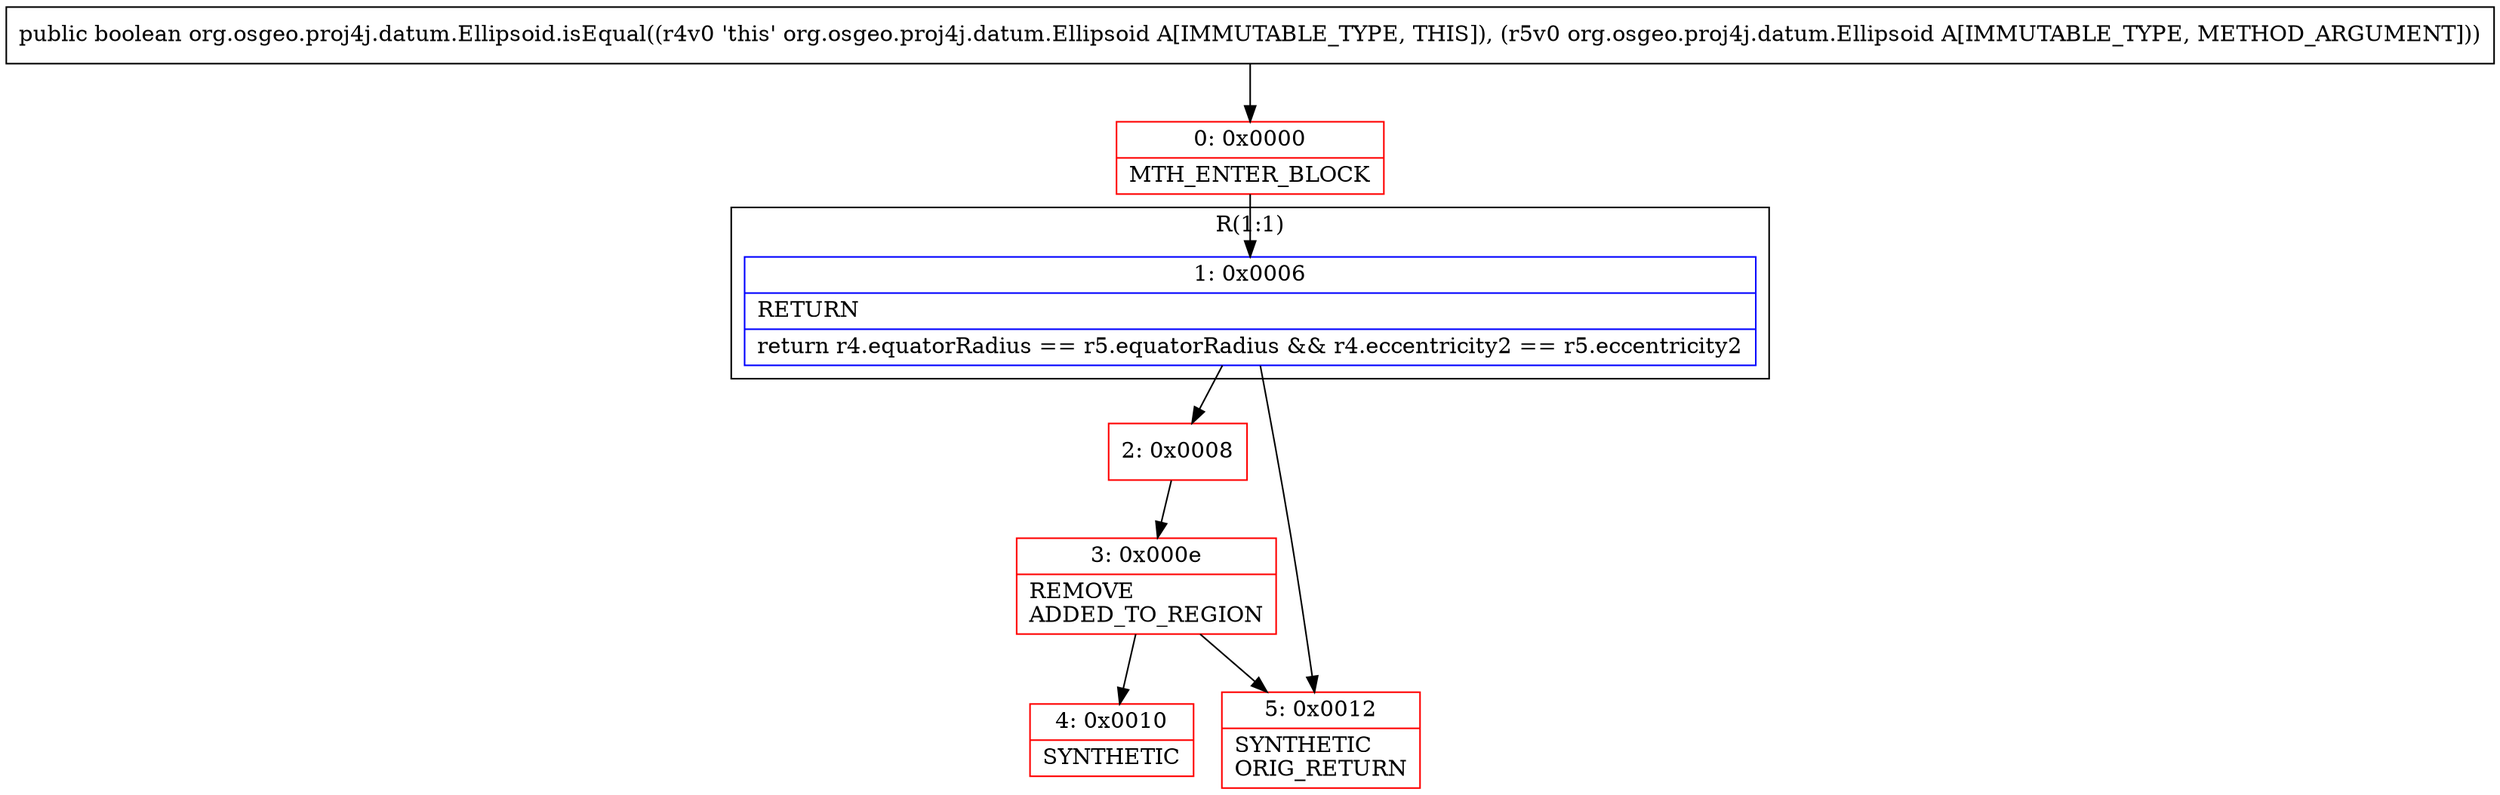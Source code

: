 digraph "CFG fororg.osgeo.proj4j.datum.Ellipsoid.isEqual(Lorg\/osgeo\/proj4j\/datum\/Ellipsoid;)Z" {
subgraph cluster_Region_1709202861 {
label = "R(1:1)";
node [shape=record,color=blue];
Node_1 [shape=record,label="{1\:\ 0x0006|RETURN\l|return r4.equatorRadius == r5.equatorRadius && r4.eccentricity2 == r5.eccentricity2\l}"];
}
Node_0 [shape=record,color=red,label="{0\:\ 0x0000|MTH_ENTER_BLOCK\l}"];
Node_2 [shape=record,color=red,label="{2\:\ 0x0008}"];
Node_3 [shape=record,color=red,label="{3\:\ 0x000e|REMOVE\lADDED_TO_REGION\l}"];
Node_4 [shape=record,color=red,label="{4\:\ 0x0010|SYNTHETIC\l}"];
Node_5 [shape=record,color=red,label="{5\:\ 0x0012|SYNTHETIC\lORIG_RETURN\l}"];
MethodNode[shape=record,label="{public boolean org.osgeo.proj4j.datum.Ellipsoid.isEqual((r4v0 'this' org.osgeo.proj4j.datum.Ellipsoid A[IMMUTABLE_TYPE, THIS]), (r5v0 org.osgeo.proj4j.datum.Ellipsoid A[IMMUTABLE_TYPE, METHOD_ARGUMENT])) }"];
MethodNode -> Node_0;
Node_1 -> Node_2;
Node_1 -> Node_5;
Node_0 -> Node_1;
Node_2 -> Node_3;
Node_3 -> Node_4;
Node_3 -> Node_5;
}

